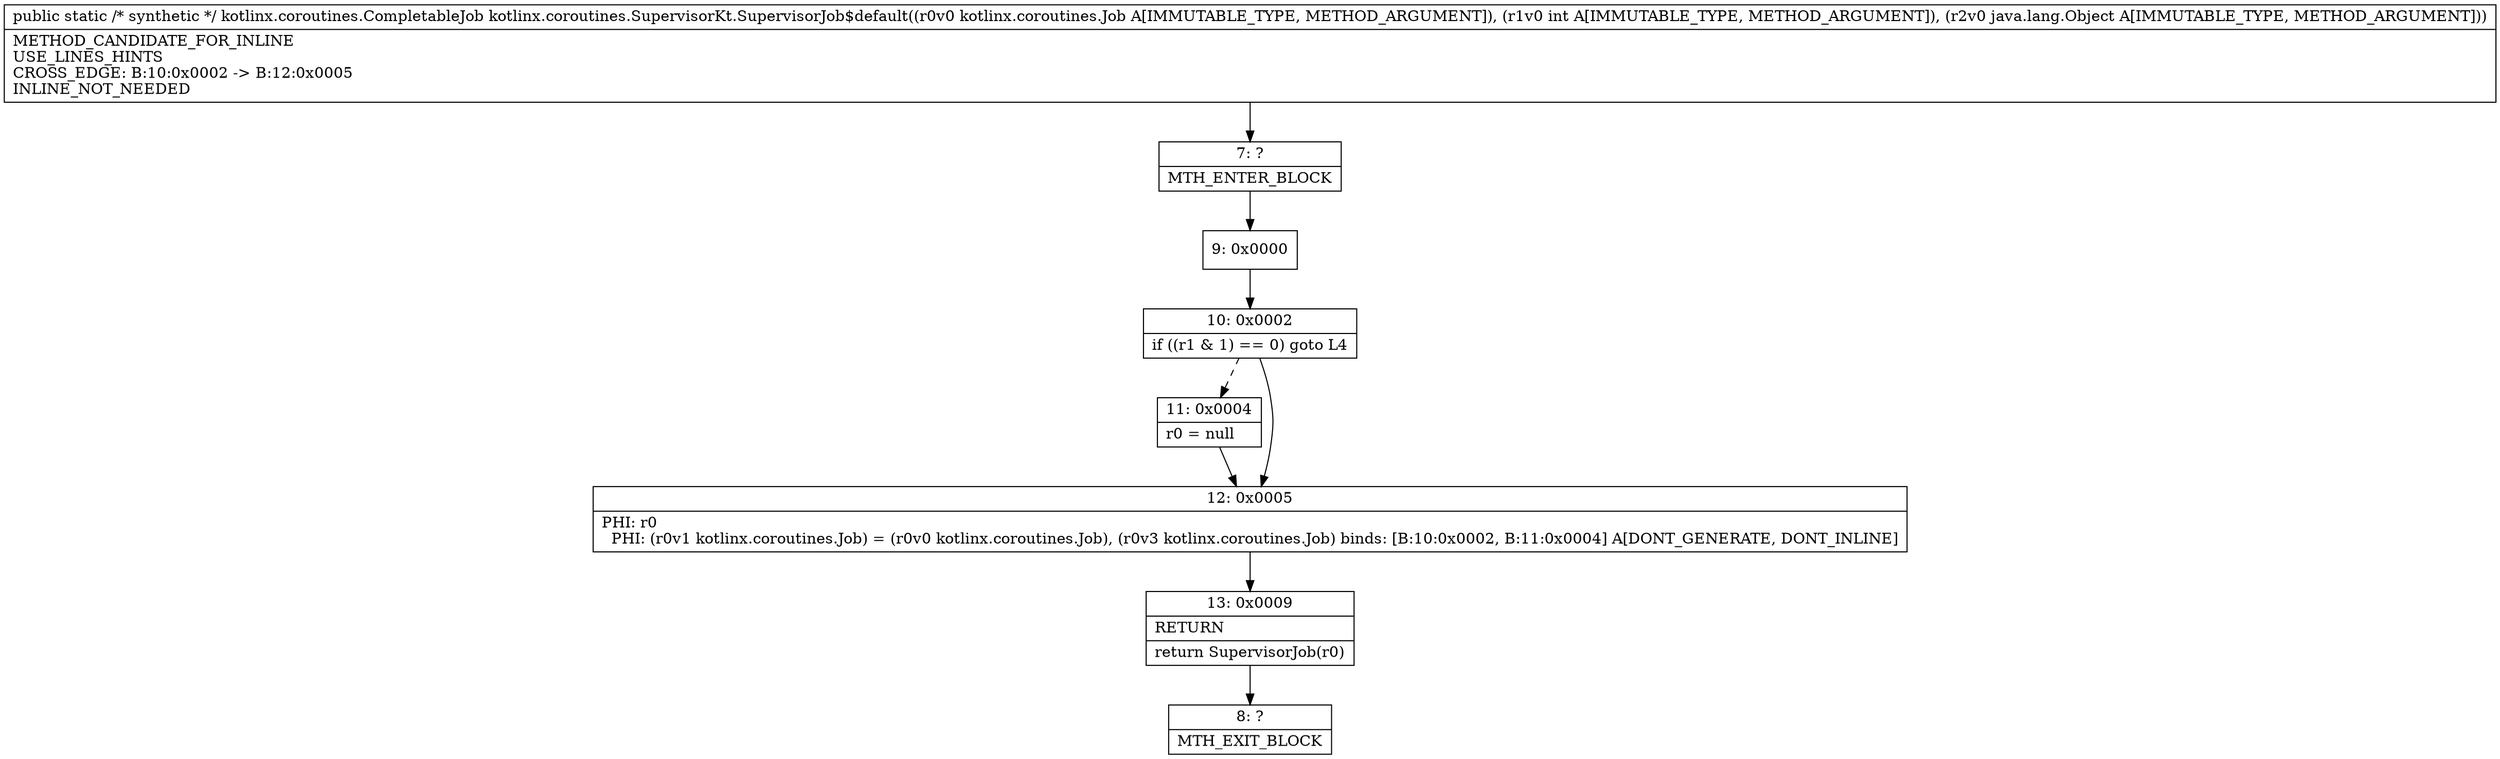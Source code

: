 digraph "CFG forkotlinx.coroutines.SupervisorKt.SupervisorJob$default(Lkotlinx\/coroutines\/Job;ILjava\/lang\/Object;)Lkotlinx\/coroutines\/CompletableJob;" {
Node_7 [shape=record,label="{7\:\ ?|MTH_ENTER_BLOCK\l}"];
Node_9 [shape=record,label="{9\:\ 0x0000}"];
Node_10 [shape=record,label="{10\:\ 0x0002|if ((r1 & 1) == 0) goto L4\l}"];
Node_11 [shape=record,label="{11\:\ 0x0004|r0 = null\l}"];
Node_12 [shape=record,label="{12\:\ 0x0005|PHI: r0 \l  PHI: (r0v1 kotlinx.coroutines.Job) = (r0v0 kotlinx.coroutines.Job), (r0v3 kotlinx.coroutines.Job) binds: [B:10:0x0002, B:11:0x0004] A[DONT_GENERATE, DONT_INLINE]\l}"];
Node_13 [shape=record,label="{13\:\ 0x0009|RETURN\l|return SupervisorJob(r0)\l}"];
Node_8 [shape=record,label="{8\:\ ?|MTH_EXIT_BLOCK\l}"];
MethodNode[shape=record,label="{public static \/* synthetic *\/ kotlinx.coroutines.CompletableJob kotlinx.coroutines.SupervisorKt.SupervisorJob$default((r0v0 kotlinx.coroutines.Job A[IMMUTABLE_TYPE, METHOD_ARGUMENT]), (r1v0 int A[IMMUTABLE_TYPE, METHOD_ARGUMENT]), (r2v0 java.lang.Object A[IMMUTABLE_TYPE, METHOD_ARGUMENT]))  | METHOD_CANDIDATE_FOR_INLINE\lUSE_LINES_HINTS\lCROSS_EDGE: B:10:0x0002 \-\> B:12:0x0005\lINLINE_NOT_NEEDED\l}"];
MethodNode -> Node_7;Node_7 -> Node_9;
Node_9 -> Node_10;
Node_10 -> Node_11[style=dashed];
Node_10 -> Node_12;
Node_11 -> Node_12;
Node_12 -> Node_13;
Node_13 -> Node_8;
}

